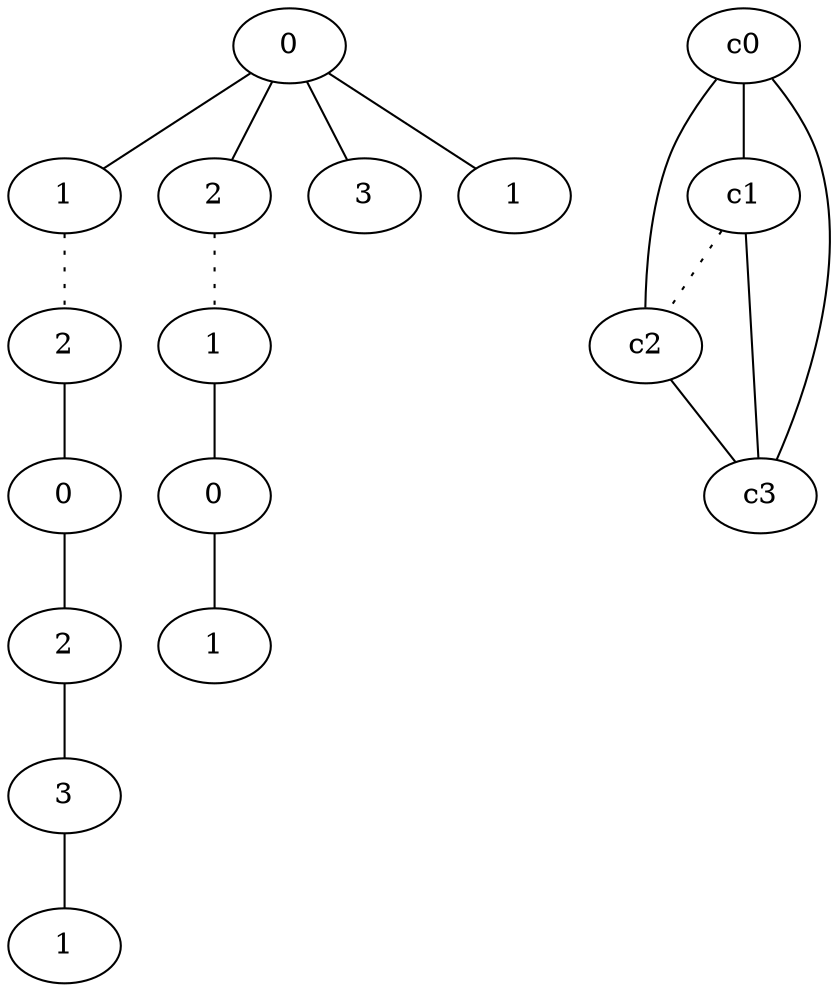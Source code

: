 graph {
a0[label=0];
a1[label=1];
a2[label=2];
a3[label=0];
a4[label=2];
a5[label=3];
a6[label=1];
a7[label=2];
a8[label=1];
a9[label=0];
a10[label=1];
a11[label=3];
a12[label=1];
a0 -- a1;
a0 -- a7;
a0 -- a11;
a0 -- a12;
a1 -- a2 [style=dotted];
a2 -- a3;
a3 -- a4;
a4 -- a5;
a5 -- a6;
a7 -- a8 [style=dotted];
a8 -- a9;
a9 -- a10;
c0 -- c1;
c0 -- c2;
c0 -- c3;
c1 -- c2 [style=dotted];
c1 -- c3;
c2 -- c3;
}
